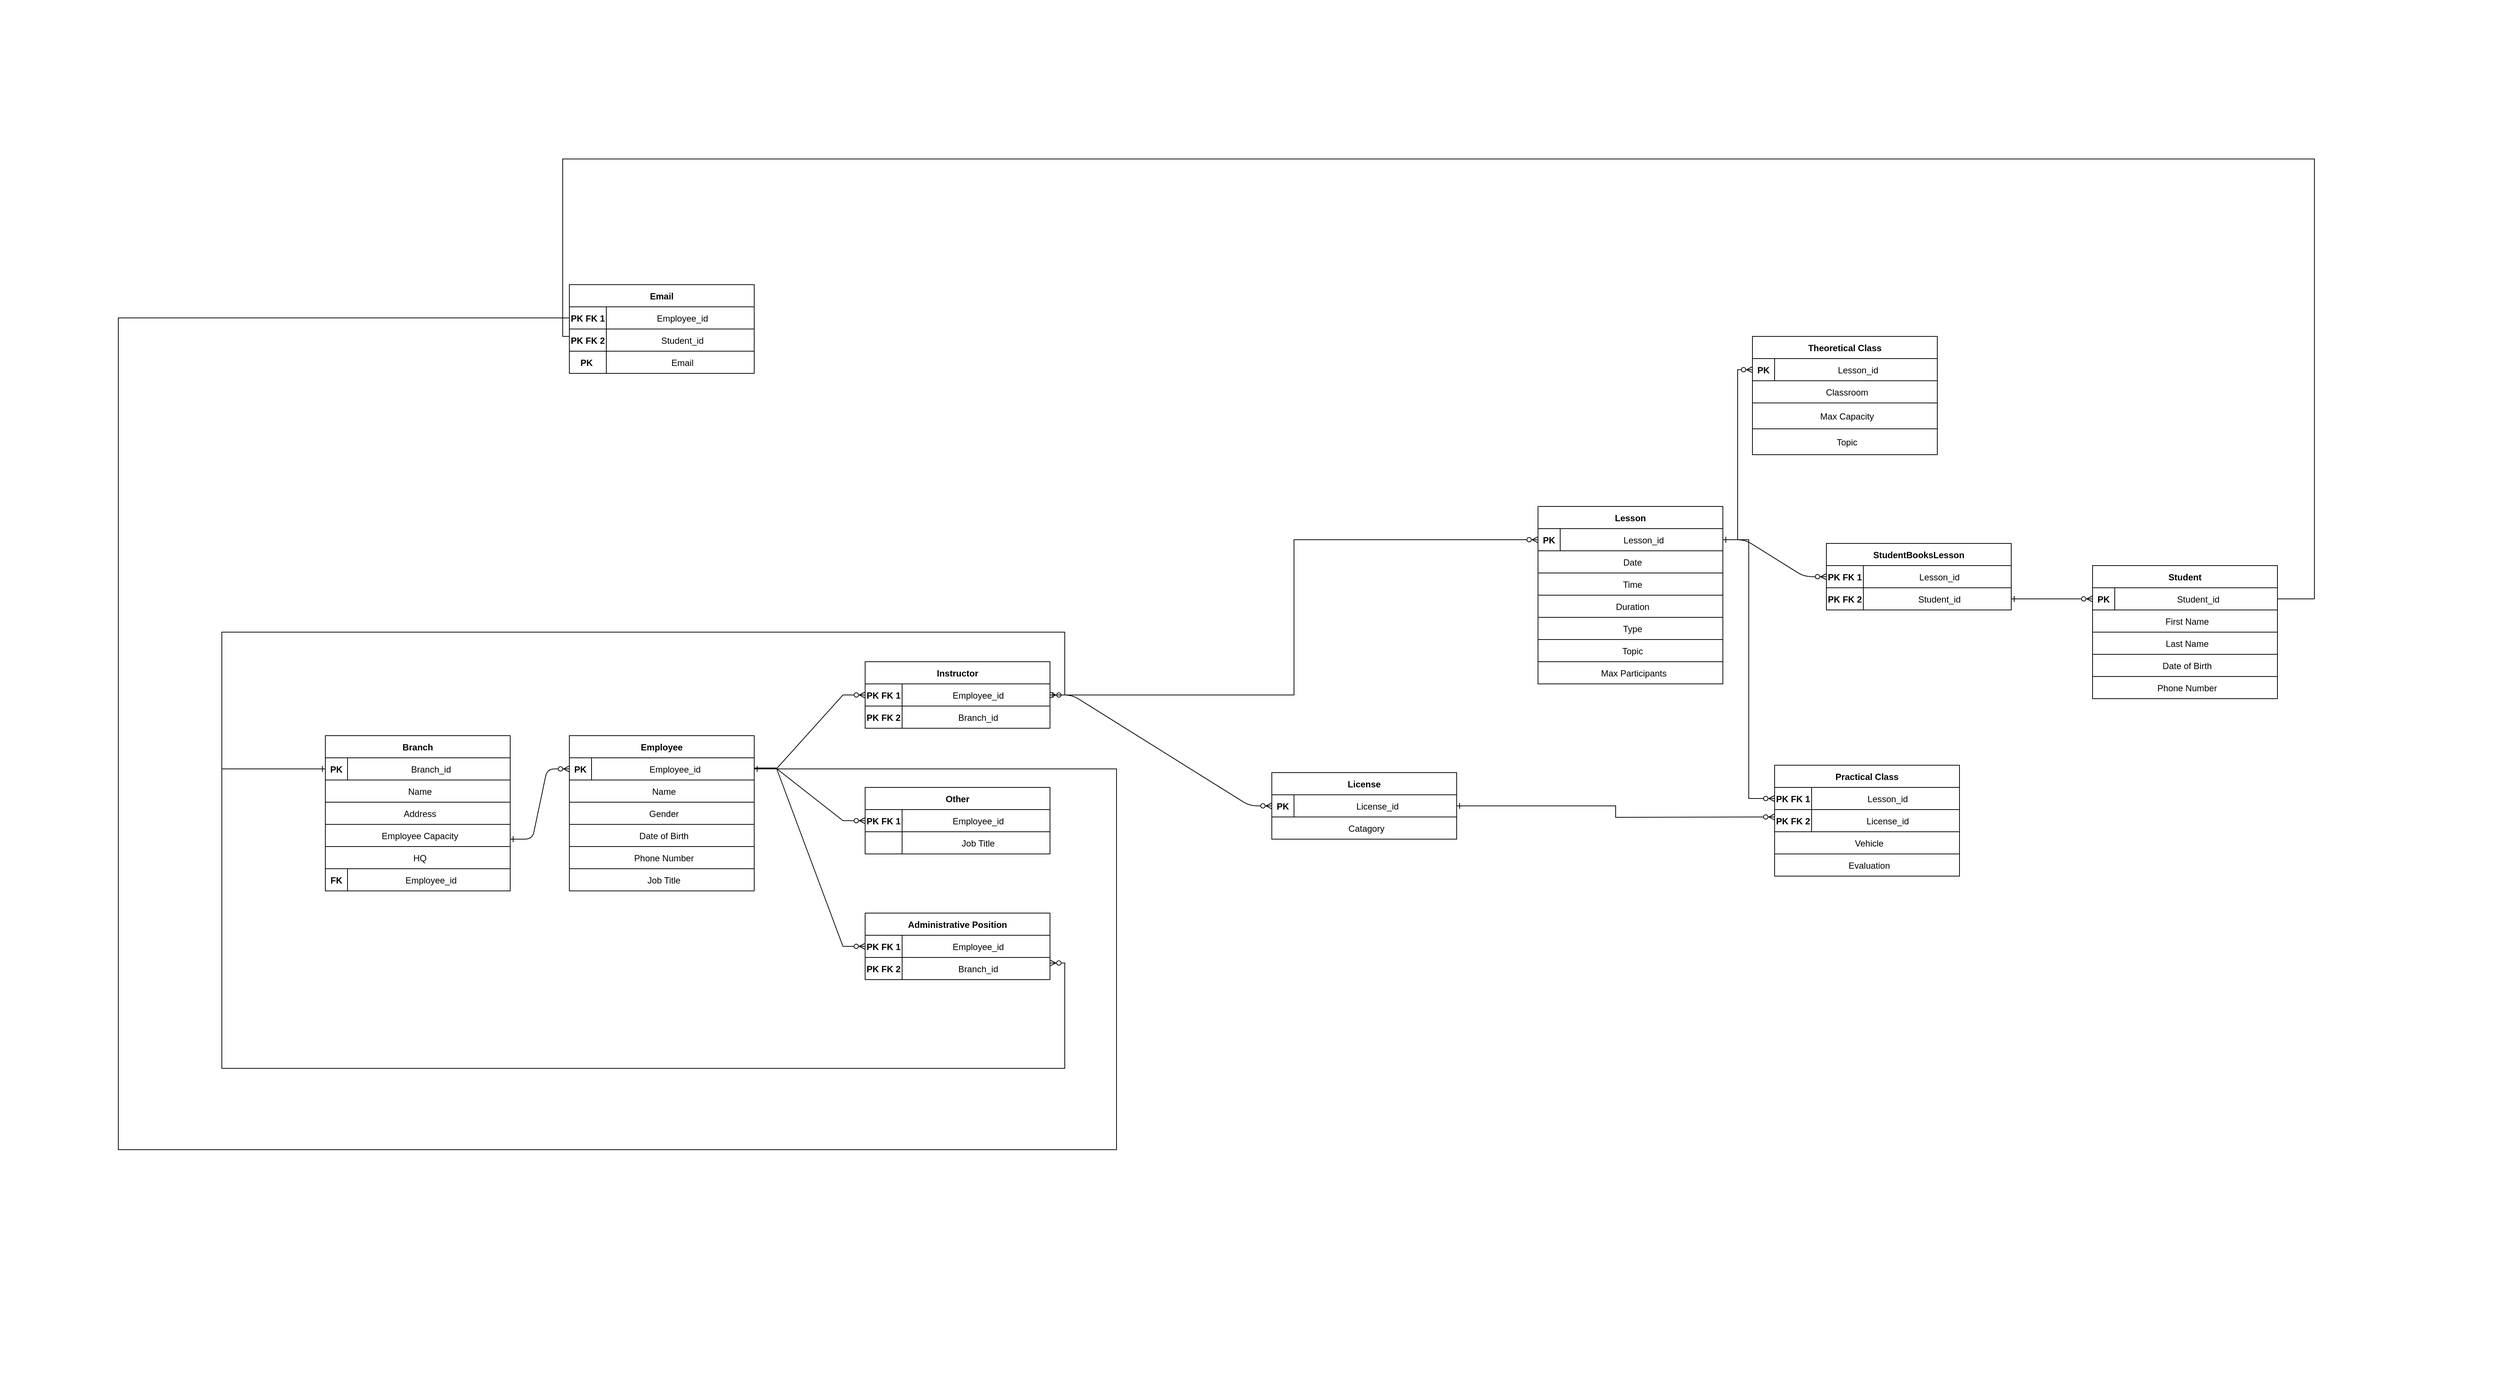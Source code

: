 <mxfile version="22.1.2" type="device">
  <diagram id="R2lEEEUBdFMjLlhIrx00" name="Page-1">
    <mxGraphModel dx="3582" dy="2484" grid="1" gridSize="10" guides="1" tooltips="1" connect="1" arrows="1" fold="1" page="1" pageScale="1" pageWidth="850" pageHeight="1100" math="0" shadow="0" extFonts="Permanent Marker^https://fonts.googleapis.com/css?family=Permanent+Marker">
      <root>
        <mxCell id="0" />
        <mxCell id="1" parent="0" />
        <mxCell id="C-vyLk0tnHw3VtMMgP7b-1" value="" style="edgeStyle=entityRelationEdgeStyle;endArrow=ERzeroToMany;startArrow=ERone;endFill=1;startFill=0;entryX=0;entryY=0.5;entryDx=0;entryDy=0;" parent="1" edge="1">
          <mxGeometry width="100" height="100" relative="1" as="geometry">
            <mxPoint x="-210" y="570" as="sourcePoint" />
            <mxPoint x="-130" y="475" as="targetPoint" />
          </mxGeometry>
        </mxCell>
        <mxCell id="C-vyLk0tnHw3VtMMgP7b-12" value="" style="edgeStyle=entityRelationEdgeStyle;endArrow=ERzeroToMany;startArrow=ERone;endFill=1;startFill=0;exitX=1;exitY=0.5;exitDx=0;exitDy=0;" parent="1" source="Yoxj_JTkUOnSCHoUk-nb-22" edge="1">
          <mxGeometry width="100" height="100" relative="1" as="geometry">
            <mxPoint x="610" y="610" as="sourcePoint" />
            <mxPoint x="820" y="525" as="targetPoint" />
          </mxGeometry>
        </mxCell>
        <mxCell id="C-vyLk0tnHw3VtMMgP7b-23" value="Branch" style="shape=table;startSize=30;container=1;collapsible=1;childLayout=tableLayout;fixedRows=1;rowLines=0;fontStyle=1;align=center;resizeLast=1;" parent="1" vertex="1">
          <mxGeometry x="-460" y="430" width="250" height="210" as="geometry" />
        </mxCell>
        <mxCell id="C-vyLk0tnHw3VtMMgP7b-24" value="" style="shape=partialRectangle;collapsible=0;dropTarget=0;pointerEvents=0;fillColor=none;points=[[0,0.5],[1,0.5]];portConstraint=eastwest;top=0;left=0;right=0;bottom=1;" parent="C-vyLk0tnHw3VtMMgP7b-23" vertex="1">
          <mxGeometry y="30" width="250" height="30" as="geometry" />
        </mxCell>
        <mxCell id="C-vyLk0tnHw3VtMMgP7b-25" value="PK" style="shape=partialRectangle;overflow=hidden;connectable=0;fillColor=none;top=0;left=0;bottom=0;right=0;fontStyle=1;" parent="C-vyLk0tnHw3VtMMgP7b-24" vertex="1">
          <mxGeometry width="30" height="30" as="geometry">
            <mxRectangle width="30" height="30" as="alternateBounds" />
          </mxGeometry>
        </mxCell>
        <mxCell id="C-vyLk0tnHw3VtMMgP7b-26" value="Branch_id" style="shape=partialRectangle;overflow=hidden;connectable=0;fillColor=none;top=0;left=0;bottom=0;right=0;align=center;spacingLeft=6;fontStyle=0;" parent="C-vyLk0tnHw3VtMMgP7b-24" vertex="1">
          <mxGeometry x="30" width="220" height="30" as="geometry">
            <mxRectangle width="220" height="30" as="alternateBounds" />
          </mxGeometry>
        </mxCell>
        <mxCell id="tp9Cc-kv2uPg05OPm2h--9" value="Address" style="shape=partialRectangle;overflow=hidden;connectable=0;fillColor=none;top=1;left=0;bottom=1;right=0;align=center;spacingLeft=6;" parent="1" vertex="1">
          <mxGeometry x="-460" y="520" width="250" height="30" as="geometry">
            <mxRectangle width="220" height="30" as="alternateBounds" />
          </mxGeometry>
        </mxCell>
        <mxCell id="tp9Cc-kv2uPg05OPm2h--10" value="Name" style="shape=partialRectangle;overflow=hidden;connectable=0;fillColor=none;top=1;left=0;bottom=1;right=0;align=center;spacingLeft=6;" parent="1" vertex="1">
          <mxGeometry x="-460" y="490" width="250" height="30" as="geometry">
            <mxRectangle width="220" height="30" as="alternateBounds" />
          </mxGeometry>
        </mxCell>
        <mxCell id="tp9Cc-kv2uPg05OPm2h--12" value="FK" style="shape=partialRectangle;overflow=hidden;connectable=0;fillColor=none;top=1;left=1;bottom=1;right=0;fontStyle=1;" parent="1" vertex="1">
          <mxGeometry x="-460" y="610" width="30" height="30" as="geometry">
            <mxRectangle width="30" height="30" as="alternateBounds" />
          </mxGeometry>
        </mxCell>
        <mxCell id="tp9Cc-kv2uPg05OPm2h--13" value="Employee_id" style="shape=partialRectangle;overflow=hidden;connectable=0;fillColor=none;top=1;left=1;bottom=1;right=0;align=center;spacingLeft=6;fontStyle=0;" parent="1" vertex="1">
          <mxGeometry x="-430" y="610" width="220" height="30" as="geometry">
            <mxRectangle width="220" height="30" as="alternateBounds" />
          </mxGeometry>
        </mxCell>
        <mxCell id="Yoxj_JTkUOnSCHoUk-nb-34" style="edgeStyle=entityRelationEdgeStyle;rounded=0;orthogonalLoop=1;jettySize=auto;html=1;exitX=1;exitY=0.25;exitDx=0;exitDy=0;entryX=0;entryY=0.5;entryDx=0;entryDy=0;endArrow=ERzeroToMany;endFill=0;" parent="1" target="Yoxj_JTkUOnSCHoUk-nb-28" edge="1">
          <mxGeometry relative="1" as="geometry">
            <mxPoint x="120" y="473.75" as="sourcePoint" />
            <mxPoint x="270" y="536.25" as="targetPoint" />
          </mxGeometry>
        </mxCell>
        <mxCell id="tp9Cc-kv2uPg05OPm2h--18" value="Employee" style="shape=table;startSize=30;container=1;collapsible=1;childLayout=tableLayout;fixedRows=1;rowLines=0;fontStyle=1;align=center;resizeLast=1;" parent="1" vertex="1">
          <mxGeometry x="-130" y="430" width="250" height="210" as="geometry" />
        </mxCell>
        <mxCell id="tp9Cc-kv2uPg05OPm2h--19" value="" style="shape=partialRectangle;collapsible=0;dropTarget=0;pointerEvents=0;fillColor=none;points=[[0,0.5],[1,0.5]];portConstraint=eastwest;top=0;left=0;right=0;bottom=1;" parent="tp9Cc-kv2uPg05OPm2h--18" vertex="1">
          <mxGeometry y="30" width="250" height="30" as="geometry" />
        </mxCell>
        <mxCell id="tp9Cc-kv2uPg05OPm2h--20" value="PK" style="shape=partialRectangle;overflow=hidden;connectable=0;fillColor=none;top=0;left=0;bottom=0;right=0;fontStyle=1;" parent="tp9Cc-kv2uPg05OPm2h--19" vertex="1">
          <mxGeometry width="30" height="30" as="geometry">
            <mxRectangle width="30" height="30" as="alternateBounds" />
          </mxGeometry>
        </mxCell>
        <mxCell id="tp9Cc-kv2uPg05OPm2h--21" value="Employee_id" style="shape=partialRectangle;overflow=hidden;connectable=0;fillColor=none;top=0;left=0;bottom=0;right=0;align=center;spacingLeft=6;fontStyle=0;" parent="tp9Cc-kv2uPg05OPm2h--19" vertex="1">
          <mxGeometry x="30" width="220" height="30" as="geometry">
            <mxRectangle width="220" height="30" as="alternateBounds" />
          </mxGeometry>
        </mxCell>
        <mxCell id="tp9Cc-kv2uPg05OPm2h--22" value="Gender" style="shape=partialRectangle;overflow=hidden;connectable=0;fillColor=none;top=1;left=0;bottom=1;right=0;align=center;spacingLeft=6;" parent="1" vertex="1">
          <mxGeometry x="-130" y="520" width="250" height="30" as="geometry">
            <mxRectangle width="220" height="30" as="alternateBounds" />
          </mxGeometry>
        </mxCell>
        <mxCell id="tp9Cc-kv2uPg05OPm2h--23" value="Name" style="shape=partialRectangle;overflow=hidden;connectable=0;fillColor=none;top=1;left=0;bottom=1;right=0;align=center;spacingLeft=6;" parent="1" vertex="1">
          <mxGeometry x="-130" y="490" width="250" height="30" as="geometry">
            <mxRectangle width="220" height="30" as="alternateBounds" />
          </mxGeometry>
        </mxCell>
        <mxCell id="tp9Cc-kv2uPg05OPm2h--26" value="Date of Birth" style="shape=partialRectangle;overflow=hidden;connectable=0;fillColor=none;top=1;left=0;bottom=1;right=0;align=center;spacingLeft=6;" parent="1" vertex="1">
          <mxGeometry x="-130" y="550" width="250" height="30" as="geometry">
            <mxRectangle width="220" height="30" as="alternateBounds" />
          </mxGeometry>
        </mxCell>
        <mxCell id="tp9Cc-kv2uPg05OPm2h--28" value="Phone Number" style="shape=partialRectangle;overflow=hidden;connectable=0;fillColor=none;top=1;left=0;bottom=1;right=0;align=center;spacingLeft=6;" parent="1" vertex="1">
          <mxGeometry x="-130" y="580" width="250" height="30" as="geometry">
            <mxRectangle width="220" height="30" as="alternateBounds" />
          </mxGeometry>
        </mxCell>
        <mxCell id="tp9Cc-kv2uPg05OPm2h--29" value="Job Title" style="shape=partialRectangle;overflow=hidden;connectable=0;fillColor=none;top=1;left=0;bottom=1;right=0;align=center;spacingLeft=6;" parent="1" vertex="1">
          <mxGeometry x="-130" y="610" width="250" height="30" as="geometry">
            <mxRectangle width="220" height="30" as="alternateBounds" />
          </mxGeometry>
        </mxCell>
        <mxCell id="tp9Cc-kv2uPg05OPm2h--31" value="License" style="shape=table;startSize=30;container=1;collapsible=1;childLayout=tableLayout;fixedRows=1;rowLines=0;fontStyle=1;align=center;resizeLast=1;" parent="1" vertex="1">
          <mxGeometry x="820" y="480" width="250" height="90" as="geometry" />
        </mxCell>
        <mxCell id="tp9Cc-kv2uPg05OPm2h--32" value="" style="shape=partialRectangle;collapsible=0;dropTarget=0;pointerEvents=0;fillColor=none;points=[[0,0.5],[1,0.5]];portConstraint=eastwest;top=0;left=0;right=0;bottom=1;" parent="tp9Cc-kv2uPg05OPm2h--31" vertex="1">
          <mxGeometry y="30" width="250" height="30" as="geometry" />
        </mxCell>
        <mxCell id="tp9Cc-kv2uPg05OPm2h--33" value="PK" style="shape=partialRectangle;overflow=hidden;connectable=0;fillColor=none;top=0;left=0;bottom=0;right=0;fontStyle=1;" parent="tp9Cc-kv2uPg05OPm2h--32" vertex="1">
          <mxGeometry width="30" height="30" as="geometry">
            <mxRectangle width="30" height="30" as="alternateBounds" />
          </mxGeometry>
        </mxCell>
        <mxCell id="tp9Cc-kv2uPg05OPm2h--34" value="License_id" style="shape=partialRectangle;overflow=hidden;connectable=0;fillColor=none;top=0;left=0;bottom=0;right=0;align=center;spacingLeft=6;fontStyle=0;" parent="tp9Cc-kv2uPg05OPm2h--32" vertex="1">
          <mxGeometry x="30" width="220" height="30" as="geometry">
            <mxRectangle width="220" height="30" as="alternateBounds" />
          </mxGeometry>
        </mxCell>
        <mxCell id="tp9Cc-kv2uPg05OPm2h--36" value="Catagory" style="shape=partialRectangle;overflow=hidden;connectable=0;fillColor=none;top=1;left=0;bottom=1;right=0;align=center;spacingLeft=6;" parent="1" vertex="1">
          <mxGeometry x="820" y="540" width="250" height="30" as="geometry">
            <mxRectangle width="220" height="30" as="alternateBounds" />
          </mxGeometry>
        </mxCell>
        <mxCell id="tp9Cc-kv2uPg05OPm2h--48" value="" style="endArrow=ERzeroToMany;startArrow=ERone;endFill=1;startFill=0;entryX=0;entryY=0.5;entryDx=0;entryDy=0;exitX=1;exitY=0.5;exitDx=0;exitDy=0;edgeStyle=orthogonalEdgeStyle;rounded=0;" parent="1" source="tp9Cc-kv2uPg05OPm2h--50" target="Yoxj_JTkUOnSCHoUk-nb-65" edge="1">
          <mxGeometry width="100" height="100" relative="1" as="geometry">
            <mxPoint x="1340" y="550" as="sourcePoint" />
            <mxPoint x="1480" y="490" as="targetPoint" />
          </mxGeometry>
        </mxCell>
        <mxCell id="tp9Cc-kv2uPg05OPm2h--49" value="Lesson" style="shape=table;startSize=30;container=1;collapsible=1;childLayout=tableLayout;fixedRows=1;rowLines=0;fontStyle=1;align=center;resizeLast=1;" parent="1" vertex="1">
          <mxGeometry x="1180" y="120" width="250" height="240" as="geometry" />
        </mxCell>
        <mxCell id="tp9Cc-kv2uPg05OPm2h--50" value="" style="shape=partialRectangle;collapsible=0;dropTarget=0;pointerEvents=0;fillColor=none;points=[[0,0.5],[1,0.5]];portConstraint=eastwest;top=0;left=0;right=0;bottom=1;" parent="tp9Cc-kv2uPg05OPm2h--49" vertex="1">
          <mxGeometry y="30" width="250" height="30" as="geometry" />
        </mxCell>
        <mxCell id="tp9Cc-kv2uPg05OPm2h--51" value="PK" style="shape=partialRectangle;overflow=hidden;connectable=0;fillColor=none;top=0;left=0;bottom=0;right=0;fontStyle=1;" parent="tp9Cc-kv2uPg05OPm2h--50" vertex="1">
          <mxGeometry width="30" height="30" as="geometry">
            <mxRectangle width="30" height="30" as="alternateBounds" />
          </mxGeometry>
        </mxCell>
        <mxCell id="tp9Cc-kv2uPg05OPm2h--52" value="Lesson_id" style="shape=partialRectangle;overflow=hidden;connectable=0;fillColor=none;top=0;left=0;bottom=0;right=0;align=center;spacingLeft=6;fontStyle=0;" parent="tp9Cc-kv2uPg05OPm2h--50" vertex="1">
          <mxGeometry x="30" width="220" height="30" as="geometry">
            <mxRectangle width="220" height="30" as="alternateBounds" />
          </mxGeometry>
        </mxCell>
        <mxCell id="tp9Cc-kv2uPg05OPm2h--53" value="Time" style="shape=partialRectangle;overflow=hidden;connectable=0;fillColor=none;top=1;left=0;bottom=1;right=0;align=center;spacingLeft=6;" parent="1" vertex="1">
          <mxGeometry x="1180" y="210" width="250" height="30" as="geometry">
            <mxRectangle width="220" height="30" as="alternateBounds" />
          </mxGeometry>
        </mxCell>
        <mxCell id="tp9Cc-kv2uPg05OPm2h--54" value="Date" style="shape=partialRectangle;overflow=hidden;connectable=0;fillColor=none;top=1;left=0;bottom=1;right=0;align=center;spacingLeft=6;" parent="1" vertex="1">
          <mxGeometry x="1180" y="180" width="250" height="30" as="geometry">
            <mxRectangle width="220" height="30" as="alternateBounds" />
          </mxGeometry>
        </mxCell>
        <mxCell id="tp9Cc-kv2uPg05OPm2h--57" value="Duration" style="shape=partialRectangle;overflow=hidden;connectable=0;fillColor=none;top=1;left=0;bottom=1;right=0;align=center;spacingLeft=6;" parent="1" vertex="1">
          <mxGeometry x="1180" y="240" width="250" height="30" as="geometry">
            <mxRectangle width="220" height="30" as="alternateBounds" />
          </mxGeometry>
        </mxCell>
        <mxCell id="tp9Cc-kv2uPg05OPm2h--58" value="Topic" style="shape=partialRectangle;overflow=hidden;connectable=0;fillColor=none;top=1;left=0;bottom=1;right=0;align=center;spacingLeft=6;" parent="1" vertex="1">
          <mxGeometry x="1180" y="300" width="250" height="30" as="geometry">
            <mxRectangle width="220" height="30" as="alternateBounds" />
          </mxGeometry>
        </mxCell>
        <mxCell id="tp9Cc-kv2uPg05OPm2h--59" value=" Max Participants" style="shape=partialRectangle;overflow=hidden;connectable=0;fillColor=none;top=1;left=0;bottom=1;right=0;align=center;spacingLeft=6;" parent="1" vertex="1">
          <mxGeometry x="1180" y="330" width="250" height="30" as="geometry">
            <mxRectangle width="220" height="30" as="alternateBounds" />
          </mxGeometry>
        </mxCell>
        <mxCell id="tp9Cc-kv2uPg05OPm2h--61" value="Type" style="shape=partialRectangle;overflow=hidden;connectable=0;fillColor=none;top=1;left=0;bottom=1;right=0;align=center;spacingLeft=6;" parent="1" vertex="1">
          <mxGeometry x="1180" y="270" width="250" height="30" as="geometry">
            <mxRectangle width="220" height="30" as="alternateBounds" />
          </mxGeometry>
        </mxCell>
        <mxCell id="tp9Cc-kv2uPg05OPm2h--62" value="Student" style="shape=table;startSize=30;container=1;collapsible=1;childLayout=tableLayout;fixedRows=1;rowLines=0;fontStyle=1;align=center;resizeLast=1;" parent="1" vertex="1">
          <mxGeometry x="1930" y="200" width="250" height="180" as="geometry" />
        </mxCell>
        <mxCell id="tp9Cc-kv2uPg05OPm2h--63" value="" style="shape=partialRectangle;collapsible=0;dropTarget=0;pointerEvents=0;fillColor=none;points=[[0,0.5],[1,0.5]];portConstraint=eastwest;top=0;left=0;right=0;bottom=1;" parent="tp9Cc-kv2uPg05OPm2h--62" vertex="1">
          <mxGeometry y="30" width="250" height="30" as="geometry" />
        </mxCell>
        <mxCell id="tp9Cc-kv2uPg05OPm2h--64" value="PK" style="shape=partialRectangle;overflow=hidden;connectable=0;fillColor=none;top=0;left=0;bottom=0;right=0;fontStyle=1;" parent="tp9Cc-kv2uPg05OPm2h--63" vertex="1">
          <mxGeometry width="30" height="30" as="geometry">
            <mxRectangle width="30" height="30" as="alternateBounds" />
          </mxGeometry>
        </mxCell>
        <mxCell id="tp9Cc-kv2uPg05OPm2h--65" value="Student_id" style="shape=partialRectangle;overflow=hidden;connectable=0;fillColor=none;top=0;left=0;bottom=0;right=0;align=center;spacingLeft=6;fontStyle=0;" parent="tp9Cc-kv2uPg05OPm2h--63" vertex="1">
          <mxGeometry x="30" width="220" height="30" as="geometry">
            <mxRectangle width="220" height="30" as="alternateBounds" />
          </mxGeometry>
        </mxCell>
        <mxCell id="tp9Cc-kv2uPg05OPm2h--66" value="Last Name" style="shape=partialRectangle;overflow=hidden;connectable=0;fillColor=none;top=1;left=0;bottom=1;right=0;align=center;spacingLeft=6;" parent="1" vertex="1">
          <mxGeometry x="1930" y="290" width="250" height="30" as="geometry">
            <mxRectangle width="220" height="30" as="alternateBounds" />
          </mxGeometry>
        </mxCell>
        <mxCell id="tp9Cc-kv2uPg05OPm2h--67" value="First Name" style="shape=partialRectangle;overflow=hidden;connectable=0;fillColor=none;top=1;left=0;bottom=1;right=0;align=center;spacingLeft=6;" parent="1" vertex="1">
          <mxGeometry x="1930" y="260" width="250" height="30" as="geometry">
            <mxRectangle width="220" height="30" as="alternateBounds" />
          </mxGeometry>
        </mxCell>
        <mxCell id="tp9Cc-kv2uPg05OPm2h--70" value="Date of Birth" style="shape=partialRectangle;overflow=hidden;connectable=0;fillColor=none;top=1;left=0;bottom=1;right=0;align=center;spacingLeft=6;" parent="1" vertex="1">
          <mxGeometry x="1930" y="320" width="250" height="30" as="geometry">
            <mxRectangle width="220" height="30" as="alternateBounds" />
          </mxGeometry>
        </mxCell>
        <mxCell id="tp9Cc-kv2uPg05OPm2h--72" value="Phone Number" style="shape=partialRectangle;overflow=hidden;connectable=0;fillColor=none;top=1;left=0;bottom=1;right=0;align=center;spacingLeft=6;" parent="1" vertex="1">
          <mxGeometry x="1930" y="350" width="250" height="30" as="geometry">
            <mxRectangle width="220" height="30" as="alternateBounds" />
          </mxGeometry>
        </mxCell>
        <mxCell id="_XQJYni-1eXX2gmQjkZn-2" value="" style="endArrow=ERzeroToMany;startArrow=ERone;endFill=1;startFill=0;entryX=0;entryY=0.5;entryDx=0;entryDy=0;exitX=1;exitY=0.5;exitDx=0;exitDy=0;edgeStyle=entityRelationEdgeStyle;" parent="1" source="tp9Cc-kv2uPg05OPm2h--50" target="EFeB1YzdgGVFfk6U91Xu-10" edge="1">
          <mxGeometry width="100" height="100" relative="1" as="geometry">
            <mxPoint x="1430" y="370" as="sourcePoint" />
            <mxPoint x="1490" y="155" as="targetPoint" />
          </mxGeometry>
        </mxCell>
        <mxCell id="EFeB1YzdgGVFfk6U91Xu-9" value="StudentBooksLesson" style="shape=table;startSize=30;container=1;collapsible=1;childLayout=tableLayout;fixedRows=1;rowLines=0;fontStyle=1;align=center;resizeLast=1;" parent="1" vertex="1">
          <mxGeometry x="1570" y="170" width="250" height="90" as="geometry" />
        </mxCell>
        <mxCell id="EFeB1YzdgGVFfk6U91Xu-10" value="" style="shape=partialRectangle;collapsible=0;dropTarget=0;pointerEvents=0;fillColor=none;points=[[0,0.5],[1,0.5]];portConstraint=eastwest;top=0;left=0;right=0;bottom=1;" parent="EFeB1YzdgGVFfk6U91Xu-9" vertex="1">
          <mxGeometry y="30" width="250" height="30" as="geometry" />
        </mxCell>
        <mxCell id="EFeB1YzdgGVFfk6U91Xu-11" value="PK FK 1" style="shape=partialRectangle;overflow=hidden;connectable=0;fillColor=none;top=0;left=0;bottom=0;right=0;fontStyle=1;" parent="EFeB1YzdgGVFfk6U91Xu-10" vertex="1">
          <mxGeometry width="50" height="30" as="geometry">
            <mxRectangle width="50" height="30" as="alternateBounds" />
          </mxGeometry>
        </mxCell>
        <mxCell id="EFeB1YzdgGVFfk6U91Xu-12" value="Lesson_id" style="shape=partialRectangle;overflow=hidden;connectable=0;fillColor=none;top=0;left=0;bottom=0;right=0;align=center;spacingLeft=6;fontStyle=0;" parent="EFeB1YzdgGVFfk6U91Xu-10" vertex="1">
          <mxGeometry x="50" width="200" height="30" as="geometry">
            <mxRectangle width="200" height="30" as="alternateBounds" />
          </mxGeometry>
        </mxCell>
        <mxCell id="EFeB1YzdgGVFfk6U91Xu-13" value="PK FK 2" style="shape=partialRectangle;overflow=hidden;connectable=0;fillColor=none;top=1;left=1;bottom=1;right=0;fontStyle=1;" parent="1" vertex="1">
          <mxGeometry x="1570" y="230" width="50" height="30" as="geometry">
            <mxRectangle width="30" height="30" as="alternateBounds" />
          </mxGeometry>
        </mxCell>
        <mxCell id="EFeB1YzdgGVFfk6U91Xu-14" value="Student_id" style="shape=partialRectangle;overflow=hidden;connectable=0;fillColor=none;top=1;left=1;bottom=1;right=0;align=center;spacingLeft=6;fontStyle=0;" parent="1" vertex="1">
          <mxGeometry x="1620" y="230" width="200" height="30" as="geometry">
            <mxRectangle width="220" height="30" as="alternateBounds" />
          </mxGeometry>
        </mxCell>
        <mxCell id="EFeB1YzdgGVFfk6U91Xu-15" value="" style="edgeStyle=entityRelationEdgeStyle;endArrow=ERzeroToMany;startArrow=ERone;endFill=1;startFill=0;entryX=0;entryY=0.5;entryDx=0;entryDy=0;" parent="1" target="tp9Cc-kv2uPg05OPm2h--63" edge="1">
          <mxGeometry width="100" height="100" relative="1" as="geometry">
            <mxPoint x="1820" y="245" as="sourcePoint" />
            <mxPoint x="1970" y="390" as="targetPoint" />
          </mxGeometry>
        </mxCell>
        <mxCell id="EFeB1YzdgGVFfk6U91Xu-16" value="Email" style="shape=table;startSize=30;container=1;collapsible=1;childLayout=tableLayout;fixedRows=1;rowLines=0;fontStyle=1;align=center;resizeLast=1;" parent="1" vertex="1">
          <mxGeometry x="-130" y="-180" width="250" height="120" as="geometry" />
        </mxCell>
        <mxCell id="EFeB1YzdgGVFfk6U91Xu-17" value="" style="shape=partialRectangle;collapsible=0;dropTarget=0;pointerEvents=0;fillColor=none;points=[[0,0.5],[1,0.5]];portConstraint=eastwest;top=0;left=0;right=0;bottom=1;" parent="EFeB1YzdgGVFfk6U91Xu-16" vertex="1">
          <mxGeometry y="30" width="250" height="30" as="geometry" />
        </mxCell>
        <mxCell id="EFeB1YzdgGVFfk6U91Xu-18" value="PK FK 1" style="shape=partialRectangle;overflow=hidden;connectable=0;fillColor=none;top=0;left=0;bottom=0;right=0;fontStyle=1;" parent="EFeB1YzdgGVFfk6U91Xu-17" vertex="1">
          <mxGeometry width="50" height="30" as="geometry">
            <mxRectangle width="50" height="30" as="alternateBounds" />
          </mxGeometry>
        </mxCell>
        <mxCell id="EFeB1YzdgGVFfk6U91Xu-19" value="Employee_id" style="shape=partialRectangle;overflow=hidden;connectable=0;fillColor=none;top=0;left=0;bottom=0;right=0;align=center;spacingLeft=6;fontStyle=0;" parent="EFeB1YzdgGVFfk6U91Xu-17" vertex="1">
          <mxGeometry x="50" width="200" height="30" as="geometry">
            <mxRectangle width="200" height="30" as="alternateBounds" />
          </mxGeometry>
        </mxCell>
        <mxCell id="EFeB1YzdgGVFfk6U91Xu-20" value="PK " style="shape=partialRectangle;overflow=hidden;connectable=0;fillColor=none;top=1;left=1;bottom=1;right=0;fontStyle=1;" parent="1" vertex="1">
          <mxGeometry x="-130" y="-90" width="50" height="30" as="geometry">
            <mxRectangle width="30" height="30" as="alternateBounds" />
          </mxGeometry>
        </mxCell>
        <mxCell id="EFeB1YzdgGVFfk6U91Xu-21" value="Email" style="shape=partialRectangle;overflow=hidden;connectable=0;fillColor=none;top=1;left=1;bottom=1;right=0;align=center;spacingLeft=6;fontStyle=0;" parent="1" vertex="1">
          <mxGeometry x="-80" y="-90" width="200" height="30" as="geometry">
            <mxRectangle width="220" height="30" as="alternateBounds" />
          </mxGeometry>
        </mxCell>
        <mxCell id="EFeB1YzdgGVFfk6U91Xu-24" value="PK FK 2" style="shape=partialRectangle;overflow=hidden;connectable=0;fillColor=none;top=1;left=1;bottom=1;right=0;fontStyle=1;" parent="1" vertex="1">
          <mxGeometry x="-130" y="-120" width="50" height="30" as="geometry">
            <mxRectangle width="30" height="30" as="alternateBounds" />
          </mxGeometry>
        </mxCell>
        <mxCell id="EFeB1YzdgGVFfk6U91Xu-25" value="Student_id" style="shape=partialRectangle;overflow=hidden;connectable=0;fillColor=none;top=1;left=1;bottom=1;right=0;align=center;spacingLeft=6;fontStyle=0;" parent="1" vertex="1">
          <mxGeometry x="-80" y="-120" width="200" height="30" as="geometry">
            <mxRectangle width="220" height="30" as="alternateBounds" />
          </mxGeometry>
        </mxCell>
        <mxCell id="Yoxj_JTkUOnSCHoUk-nb-1" value="Employee Capacity" style="shape=partialRectangle;overflow=hidden;connectable=0;fillColor=none;top=1;left=0;bottom=1;right=0;align=center;spacingLeft=6;" parent="1" vertex="1">
          <mxGeometry x="-460" y="550" width="250" height="30" as="geometry">
            <mxRectangle width="220" height="30" as="alternateBounds" />
          </mxGeometry>
        </mxCell>
        <mxCell id="Yoxj_JTkUOnSCHoUk-nb-2" value="HQ" style="shape=partialRectangle;overflow=hidden;connectable=0;fillColor=none;top=1;left=0;bottom=1;right=0;align=center;spacingLeft=6;" parent="1" vertex="1">
          <mxGeometry x="-460" y="580" width="250" height="30" as="geometry">
            <mxRectangle width="220" height="30" as="alternateBounds" />
          </mxGeometry>
        </mxCell>
        <mxCell id="Yoxj_JTkUOnSCHoUk-nb-9" value="Other" style="shape=table;startSize=30;container=1;collapsible=1;childLayout=tableLayout;fixedRows=1;rowLines=0;fontStyle=1;align=center;resizeLast=1;" parent="1" vertex="1">
          <mxGeometry x="270" y="500" width="250" height="90" as="geometry" />
        </mxCell>
        <mxCell id="Yoxj_JTkUOnSCHoUk-nb-10" value="" style="shape=partialRectangle;collapsible=0;dropTarget=0;pointerEvents=0;fillColor=none;points=[[0,0.5],[1,0.5]];portConstraint=eastwest;top=0;left=0;right=0;bottom=1;" parent="Yoxj_JTkUOnSCHoUk-nb-9" vertex="1">
          <mxGeometry y="30" width="250" height="30" as="geometry" />
        </mxCell>
        <mxCell id="Yoxj_JTkUOnSCHoUk-nb-11" value="PK FK 1" style="shape=partialRectangle;overflow=hidden;connectable=0;fillColor=none;top=0;left=0;bottom=0;right=0;fontStyle=1;" parent="Yoxj_JTkUOnSCHoUk-nb-10" vertex="1">
          <mxGeometry width="50" height="30" as="geometry">
            <mxRectangle width="50" height="30" as="alternateBounds" />
          </mxGeometry>
        </mxCell>
        <mxCell id="Yoxj_JTkUOnSCHoUk-nb-12" value="Employee_id" style="shape=partialRectangle;overflow=hidden;connectable=0;fillColor=none;top=0;left=0;bottom=0;right=0;align=center;spacingLeft=6;fontStyle=0;" parent="Yoxj_JTkUOnSCHoUk-nb-10" vertex="1">
          <mxGeometry x="50" width="200" height="30" as="geometry">
            <mxRectangle width="200" height="30" as="alternateBounds" />
          </mxGeometry>
        </mxCell>
        <mxCell id="Yoxj_JTkUOnSCHoUk-nb-14" value="Job Title" style="shape=partialRectangle;overflow=hidden;connectable=0;fillColor=none;top=1;left=1;bottom=1;right=0;align=center;spacingLeft=6;fontStyle=0;" parent="1" vertex="1">
          <mxGeometry x="320" y="560" width="200" height="30" as="geometry">
            <mxRectangle width="220" height="30" as="alternateBounds" />
          </mxGeometry>
        </mxCell>
        <mxCell id="Yoxj_JTkUOnSCHoUk-nb-21" value="Instructor" style="shape=table;startSize=30;container=1;collapsible=1;childLayout=tableLayout;fixedRows=1;rowLines=0;fontStyle=1;align=center;resizeLast=1;" parent="1" vertex="1">
          <mxGeometry x="270" y="330" width="250" height="90" as="geometry" />
        </mxCell>
        <mxCell id="Yoxj_JTkUOnSCHoUk-nb-22" value="" style="shape=partialRectangle;collapsible=0;dropTarget=0;pointerEvents=0;fillColor=none;points=[[0,0.5],[1,0.5]];portConstraint=eastwest;top=0;left=0;right=0;bottom=1;" parent="Yoxj_JTkUOnSCHoUk-nb-21" vertex="1">
          <mxGeometry y="30" width="250" height="30" as="geometry" />
        </mxCell>
        <mxCell id="Yoxj_JTkUOnSCHoUk-nb-23" value="PK FK 1" style="shape=partialRectangle;overflow=hidden;connectable=0;fillColor=none;top=0;left=0;bottom=0;right=0;fontStyle=1;" parent="Yoxj_JTkUOnSCHoUk-nb-22" vertex="1">
          <mxGeometry width="50" height="30" as="geometry">
            <mxRectangle width="50" height="30" as="alternateBounds" />
          </mxGeometry>
        </mxCell>
        <mxCell id="Yoxj_JTkUOnSCHoUk-nb-24" value="Employee_id" style="shape=partialRectangle;overflow=hidden;connectable=0;fillColor=none;top=0;left=0;bottom=0;right=0;align=center;spacingLeft=6;fontStyle=0;" parent="Yoxj_JTkUOnSCHoUk-nb-22" vertex="1">
          <mxGeometry x="50" width="200" height="30" as="geometry">
            <mxRectangle width="200" height="30" as="alternateBounds" />
          </mxGeometry>
        </mxCell>
        <mxCell id="Yoxj_JTkUOnSCHoUk-nb-25" value="PK FK 2" style="shape=partialRectangle;overflow=hidden;connectable=0;fillColor=none;top=1;left=1;bottom=1;right=0;fontStyle=1;" parent="1" vertex="1">
          <mxGeometry x="270" y="390" width="50" height="30" as="geometry">
            <mxRectangle width="30" height="30" as="alternateBounds" />
          </mxGeometry>
        </mxCell>
        <mxCell id="Yoxj_JTkUOnSCHoUk-nb-26" value="Branch_id" style="shape=partialRectangle;overflow=hidden;connectable=0;fillColor=none;top=1;left=1;bottom=1;right=0;align=center;spacingLeft=6;fontStyle=0;" parent="1" vertex="1">
          <mxGeometry x="320" y="390" width="200" height="30" as="geometry">
            <mxRectangle width="220" height="30" as="alternateBounds" />
          </mxGeometry>
        </mxCell>
        <mxCell id="Yoxj_JTkUOnSCHoUk-nb-37" style="edgeStyle=orthogonalEdgeStyle;rounded=0;orthogonalLoop=1;jettySize=auto;html=1;exitX=1;exitY=0.75;exitDx=0;exitDy=0;entryX=0;entryY=0.5;entryDx=0;entryDy=0;endArrow=ERone;endFill=0;startArrow=ERzeroToMany;startFill=0;" parent="1" source="Yoxj_JTkUOnSCHoUk-nb-27" target="C-vyLk0tnHw3VtMMgP7b-24" edge="1">
          <mxGeometry relative="1" as="geometry">
            <Array as="points">
              <mxPoint x="540" y="738" />
              <mxPoint x="540" y="880" />
              <mxPoint x="-600" y="880" />
              <mxPoint x="-600" y="475" />
            </Array>
          </mxGeometry>
        </mxCell>
        <mxCell id="Yoxj_JTkUOnSCHoUk-nb-27" value="Administrative Position" style="shape=table;startSize=30;container=1;collapsible=1;childLayout=tableLayout;fixedRows=1;rowLines=0;fontStyle=1;align=center;resizeLast=1;" parent="1" vertex="1">
          <mxGeometry x="270" y="670" width="250" height="90" as="geometry" />
        </mxCell>
        <mxCell id="Yoxj_JTkUOnSCHoUk-nb-28" value="" style="shape=partialRectangle;collapsible=0;dropTarget=0;pointerEvents=0;fillColor=none;points=[[0,0.5],[1,0.5]];portConstraint=eastwest;top=0;left=0;right=0;bottom=1;" parent="Yoxj_JTkUOnSCHoUk-nb-27" vertex="1">
          <mxGeometry y="30" width="250" height="30" as="geometry" />
        </mxCell>
        <mxCell id="Yoxj_JTkUOnSCHoUk-nb-29" value="PK FK 1" style="shape=partialRectangle;overflow=hidden;connectable=0;fillColor=none;top=0;left=0;bottom=0;right=0;fontStyle=1;" parent="Yoxj_JTkUOnSCHoUk-nb-28" vertex="1">
          <mxGeometry width="50" height="30" as="geometry">
            <mxRectangle width="50" height="30" as="alternateBounds" />
          </mxGeometry>
        </mxCell>
        <mxCell id="Yoxj_JTkUOnSCHoUk-nb-30" value="Employee_id" style="shape=partialRectangle;overflow=hidden;connectable=0;fillColor=none;top=0;left=0;bottom=0;right=0;align=center;spacingLeft=6;fontStyle=0;" parent="Yoxj_JTkUOnSCHoUk-nb-28" vertex="1">
          <mxGeometry x="50" width="200" height="30" as="geometry">
            <mxRectangle width="200" height="30" as="alternateBounds" />
          </mxGeometry>
        </mxCell>
        <mxCell id="Yoxj_JTkUOnSCHoUk-nb-31" value="PK FK 2" style="shape=partialRectangle;overflow=hidden;connectable=0;fillColor=none;top=1;left=1;bottom=1;right=0;fontStyle=1;" parent="1" vertex="1">
          <mxGeometry x="270" y="730" width="50" height="30" as="geometry">
            <mxRectangle width="30" height="30" as="alternateBounds" />
          </mxGeometry>
        </mxCell>
        <mxCell id="Yoxj_JTkUOnSCHoUk-nb-32" value="Branch_id" style="shape=partialRectangle;overflow=hidden;connectable=0;fillColor=none;top=1;left=1;bottom=1;right=1;align=center;spacingLeft=6;fontStyle=0;" parent="1" vertex="1">
          <mxGeometry x="320" y="730" width="200" height="30" as="geometry">
            <mxRectangle width="220" height="30" as="alternateBounds" />
          </mxGeometry>
        </mxCell>
        <mxCell id="Yoxj_JTkUOnSCHoUk-nb-33" style="edgeStyle=entityRelationEdgeStyle;rounded=0;orthogonalLoop=1;jettySize=auto;html=1;exitX=1;exitY=0.5;exitDx=0;exitDy=0;entryX=0;entryY=0.5;entryDx=0;entryDy=0;endArrow=ERzeroToMany;endFill=0;startArrow=ERone;startFill=0;" parent="1" source="tp9Cc-kv2uPg05OPm2h--19" target="Yoxj_JTkUOnSCHoUk-nb-22" edge="1">
          <mxGeometry relative="1" as="geometry" />
        </mxCell>
        <mxCell id="Yoxj_JTkUOnSCHoUk-nb-35" style="edgeStyle=entityRelationEdgeStyle;rounded=0;orthogonalLoop=1;jettySize=auto;html=1;exitX=1;exitY=0.25;exitDx=0;exitDy=0;entryX=0;entryY=0.5;entryDx=0;entryDy=0;endArrow=ERzeroToMany;endFill=0;" parent="1" target="Yoxj_JTkUOnSCHoUk-nb-10" edge="1">
          <mxGeometry relative="1" as="geometry">
            <mxPoint x="119.5" y="474" as="sourcePoint" />
            <mxPoint x="269.5" y="536" as="targetPoint" />
          </mxGeometry>
        </mxCell>
        <mxCell id="Yoxj_JTkUOnSCHoUk-nb-36" style="edgeStyle=orthogonalEdgeStyle;rounded=0;orthogonalLoop=1;jettySize=auto;html=1;exitX=0;exitY=0.5;exitDx=0;exitDy=0;entryX=1;entryY=0.5;entryDx=0;entryDy=0;endArrow=ERzeroToMany;endFill=0;startArrow=ERone;startFill=0;" parent="1" source="C-vyLk0tnHw3VtMMgP7b-24" target="Yoxj_JTkUOnSCHoUk-nb-22" edge="1">
          <mxGeometry relative="1" as="geometry">
            <Array as="points">
              <mxPoint x="-600" y="475" />
              <mxPoint x="-600" y="290" />
              <mxPoint x="540" y="290" />
              <mxPoint x="540" y="375" />
            </Array>
          </mxGeometry>
        </mxCell>
        <mxCell id="Yoxj_JTkUOnSCHoUk-nb-48" style="edgeStyle=orthogonalEdgeStyle;rounded=0;orthogonalLoop=1;jettySize=auto;html=1;exitX=1;exitY=0.5;exitDx=0;exitDy=0;entryX=0;entryY=0.5;entryDx=0;entryDy=0;endArrow=ERzeroToMany;endFill=0;startArrow=ERone;startFill=0;" parent="1" source="Yoxj_JTkUOnSCHoUk-nb-22" target="tp9Cc-kv2uPg05OPm2h--50" edge="1">
          <mxGeometry relative="1" as="geometry">
            <mxPoint x="1070" y="247.5" as="sourcePoint" />
          </mxGeometry>
        </mxCell>
        <mxCell id="Yoxj_JTkUOnSCHoUk-nb-49" value="Theoretical Class" style="shape=table;startSize=30;container=1;collapsible=1;childLayout=tableLayout;fixedRows=1;rowLines=0;fontStyle=1;align=center;resizeLast=1;" parent="1" vertex="1">
          <mxGeometry x="1470" y="-110" width="250" height="160" as="geometry" />
        </mxCell>
        <mxCell id="Yoxj_JTkUOnSCHoUk-nb-50" value="" style="shape=partialRectangle;collapsible=0;dropTarget=0;pointerEvents=0;fillColor=none;points=[[0,0.5],[1,0.5]];portConstraint=eastwest;top=0;left=0;right=0;bottom=1;" parent="Yoxj_JTkUOnSCHoUk-nb-49" vertex="1">
          <mxGeometry y="30" width="250" height="30" as="geometry" />
        </mxCell>
        <mxCell id="Yoxj_JTkUOnSCHoUk-nb-51" value="PK" style="shape=partialRectangle;overflow=hidden;connectable=0;fillColor=none;top=0;left=0;bottom=0;right=0;fontStyle=1;" parent="Yoxj_JTkUOnSCHoUk-nb-50" vertex="1">
          <mxGeometry width="30" height="30" as="geometry">
            <mxRectangle width="30" height="30" as="alternateBounds" />
          </mxGeometry>
        </mxCell>
        <mxCell id="Yoxj_JTkUOnSCHoUk-nb-52" value="Lesson_id" style="shape=partialRectangle;overflow=hidden;connectable=0;fillColor=none;top=0;left=0;bottom=0;right=0;align=center;spacingLeft=6;fontStyle=0;" parent="Yoxj_JTkUOnSCHoUk-nb-50" vertex="1">
          <mxGeometry x="30" width="220" height="30" as="geometry">
            <mxRectangle width="220" height="30" as="alternateBounds" />
          </mxGeometry>
        </mxCell>
        <mxCell id="Yoxj_JTkUOnSCHoUk-nb-53" value="Max Capacity" style="shape=partialRectangle;overflow=hidden;connectable=0;fillColor=none;top=1;left=0;bottom=1;right=0;align=center;spacingLeft=6;" parent="1" vertex="1">
          <mxGeometry x="1470" y="-20" width="250" height="35" as="geometry">
            <mxRectangle width="220" height="30" as="alternateBounds" />
          </mxGeometry>
        </mxCell>
        <mxCell id="Yoxj_JTkUOnSCHoUk-nb-54" value="Classroom" style="shape=partialRectangle;overflow=hidden;connectable=0;fillColor=none;top=1;left=0;bottom=1;right=0;align=center;spacingLeft=6;" parent="1" vertex="1">
          <mxGeometry x="1470" y="-50" width="250" height="30" as="geometry">
            <mxRectangle width="220" height="30" as="alternateBounds" />
          </mxGeometry>
        </mxCell>
        <mxCell id="Yoxj_JTkUOnSCHoUk-nb-55" value="Topic" style="shape=partialRectangle;overflow=hidden;connectable=0;fillColor=none;top=1;left=0;bottom=1;right=0;align=center;spacingLeft=6;" parent="1" vertex="1">
          <mxGeometry x="1470" y="15" width="250" height="35" as="geometry">
            <mxRectangle width="220" height="30" as="alternateBounds" />
          </mxGeometry>
        </mxCell>
        <mxCell id="Yoxj_JTkUOnSCHoUk-nb-56" style="edgeStyle=orthogonalEdgeStyle;rounded=0;orthogonalLoop=1;jettySize=auto;html=1;exitX=0;exitY=0.5;exitDx=0;exitDy=0;entryX=1;entryY=0.5;entryDx=0;entryDy=0;endArrow=ERone;endFill=0;startArrow=ERzeroToMany;startFill=0;" parent="1" source="Yoxj_JTkUOnSCHoUk-nb-50" target="tp9Cc-kv2uPg05OPm2h--50" edge="1">
          <mxGeometry relative="1" as="geometry" />
        </mxCell>
        <mxCell id="Yoxj_JTkUOnSCHoUk-nb-64" value="Practical Class" style="shape=table;startSize=30;container=1;collapsible=1;childLayout=tableLayout;fixedRows=1;rowLines=0;fontStyle=1;align=center;resizeLast=1;" parent="1" vertex="1">
          <mxGeometry x="1500" y="470" width="250" height="150" as="geometry" />
        </mxCell>
        <mxCell id="Yoxj_JTkUOnSCHoUk-nb-65" value="" style="shape=partialRectangle;collapsible=0;dropTarget=0;pointerEvents=0;fillColor=none;points=[[0,0.5],[1,0.5]];portConstraint=eastwest;top=0;left=0;right=0;bottom=1;" parent="Yoxj_JTkUOnSCHoUk-nb-64" vertex="1">
          <mxGeometry y="30" width="250" height="30" as="geometry" />
        </mxCell>
        <mxCell id="Yoxj_JTkUOnSCHoUk-nb-66" value="PK FK 1" style="shape=partialRectangle;overflow=hidden;connectable=0;fillColor=none;top=0;left=0;bottom=0;right=0;fontStyle=1;" parent="Yoxj_JTkUOnSCHoUk-nb-65" vertex="1">
          <mxGeometry width="50" height="30" as="geometry">
            <mxRectangle width="50" height="30" as="alternateBounds" />
          </mxGeometry>
        </mxCell>
        <mxCell id="Yoxj_JTkUOnSCHoUk-nb-67" value="Lesson_id" style="shape=partialRectangle;overflow=hidden;connectable=0;fillColor=none;top=0;left=0;bottom=0;right=0;align=center;spacingLeft=6;fontStyle=0;" parent="Yoxj_JTkUOnSCHoUk-nb-65" vertex="1">
          <mxGeometry x="50" width="200" height="30" as="geometry">
            <mxRectangle width="200" height="30" as="alternateBounds" />
          </mxGeometry>
        </mxCell>
        <mxCell id="Yoxj_JTkUOnSCHoUk-nb-68" value="License_id" style="shape=partialRectangle;overflow=hidden;connectable=0;fillColor=none;top=1;left=1;bottom=1;right=0;align=center;spacingLeft=6;fontStyle=0;" parent="1" vertex="1">
          <mxGeometry x="1550" y="530" width="200" height="30" as="geometry">
            <mxRectangle width="220" height="30" as="alternateBounds" />
          </mxGeometry>
        </mxCell>
        <mxCell id="Yoxj_JTkUOnSCHoUk-nb-69" value="PK FK 2" style="shape=partialRectangle;overflow=hidden;connectable=0;fillColor=none;top=0;left=0;bottom=1;right=0;fontStyle=1;" parent="1" vertex="1">
          <mxGeometry x="1500" y="530" width="50" height="30" as="geometry">
            <mxRectangle width="50" height="30" as="alternateBounds" />
          </mxGeometry>
        </mxCell>
        <mxCell id="Yoxj_JTkUOnSCHoUk-nb-70" value="Vehicle" style="shape=partialRectangle;overflow=hidden;connectable=0;fillColor=none;top=0;left=0;bottom=1;right=0;align=center;spacingLeft=6;fontStyle=0;" parent="1" vertex="1">
          <mxGeometry x="1500" y="560" width="250" height="30" as="geometry">
            <mxRectangle width="200" height="30" as="alternateBounds" />
          </mxGeometry>
        </mxCell>
        <mxCell id="Yoxj_JTkUOnSCHoUk-nb-71" value="Evaluation" style="shape=partialRectangle;overflow=hidden;connectable=0;fillColor=none;top=0;left=0;bottom=0;right=0;align=center;spacingLeft=6;fontStyle=0;" parent="1" vertex="1">
          <mxGeometry x="1500" y="590" width="250" height="30" as="geometry">
            <mxRectangle width="200" height="30" as="alternateBounds" />
          </mxGeometry>
        </mxCell>
        <mxCell id="Yoxj_JTkUOnSCHoUk-nb-72" style="edgeStyle=orthogonalEdgeStyle;rounded=0;orthogonalLoop=1;jettySize=auto;html=1;exitX=1;exitY=0.5;exitDx=0;exitDy=0;endArrow=ERzeroToMany;endFill=0;startArrow=ERone;startFill=0;" parent="1" source="tp9Cc-kv2uPg05OPm2h--32" edge="1">
          <mxGeometry relative="1" as="geometry">
            <mxPoint x="1500" y="540" as="targetPoint" />
          </mxGeometry>
        </mxCell>
        <mxCell id="TjQYWzDGsvJGxS4TtFBe-1" style="edgeStyle=orthogonalEdgeStyle;rounded=0;orthogonalLoop=1;jettySize=auto;html=1;exitX=1;exitY=0.5;exitDx=0;exitDy=0;endArrow=none;endFill=0;" parent="1" source="tp9Cc-kv2uPg05OPm2h--63" edge="1">
          <mxGeometry relative="1" as="geometry">
            <mxPoint x="2170" y="270" as="sourcePoint" />
            <mxPoint x="-130" y="-110" as="targetPoint" />
            <Array as="points">
              <mxPoint x="2230" y="245" />
              <mxPoint x="2230" y="-350" />
              <mxPoint x="-139" y="-350" />
              <mxPoint x="-139" y="-110" />
            </Array>
          </mxGeometry>
        </mxCell>
        <mxCell id="TjQYWzDGsvJGxS4TtFBe-2" style="edgeStyle=orthogonalEdgeStyle;rounded=0;orthogonalLoop=1;jettySize=auto;html=1;exitX=0;exitY=0.5;exitDx=0;exitDy=0;entryX=1;entryY=0.5;entryDx=0;entryDy=0;endArrow=none;endFill=0;" parent="1" source="EFeB1YzdgGVFfk6U91Xu-17" target="tp9Cc-kv2uPg05OPm2h--19" edge="1">
          <mxGeometry relative="1" as="geometry">
            <Array as="points">
              <mxPoint x="-740" y="-135" />
              <mxPoint x="-740" y="990" />
              <mxPoint x="610" y="990" />
              <mxPoint x="610" y="475" />
            </Array>
          </mxGeometry>
        </mxCell>
        <mxCell id="nDkcNws_D2yMdhgYIPI6-1" value="&amp;nbsp;" style="text;html=1;strokeColor=none;fillColor=none;align=center;verticalAlign=middle;whiteSpace=wrap;rounded=0;" vertex="1" parent="1">
          <mxGeometry x="-900" y="-10" width="60" height="30" as="geometry" />
        </mxCell>
        <mxCell id="nDkcNws_D2yMdhgYIPI6-2" value="&amp;nbsp;" style="text;html=1;strokeColor=none;fillColor=none;align=center;verticalAlign=middle;whiteSpace=wrap;rounded=0;" vertex="1" parent="1">
          <mxGeometry x="620" y="1280" width="60" height="30" as="geometry" />
        </mxCell>
        <mxCell id="nDkcNws_D2yMdhgYIPI6-4" value="&amp;nbsp;" style="text;html=1;strokeColor=none;fillColor=none;align=center;verticalAlign=middle;whiteSpace=wrap;rounded=0;" vertex="1" parent="1">
          <mxGeometry x="2420" y="225" width="60" height="30" as="geometry" />
        </mxCell>
        <mxCell id="nDkcNws_D2yMdhgYIPI6-5" value="&amp;nbsp;" style="text;html=1;strokeColor=none;fillColor=none;align=center;verticalAlign=middle;whiteSpace=wrap;rounded=0;" vertex="1" parent="1">
          <mxGeometry x="810" y="-565" width="60" height="30" as="geometry" />
        </mxCell>
      </root>
    </mxGraphModel>
  </diagram>
</mxfile>

